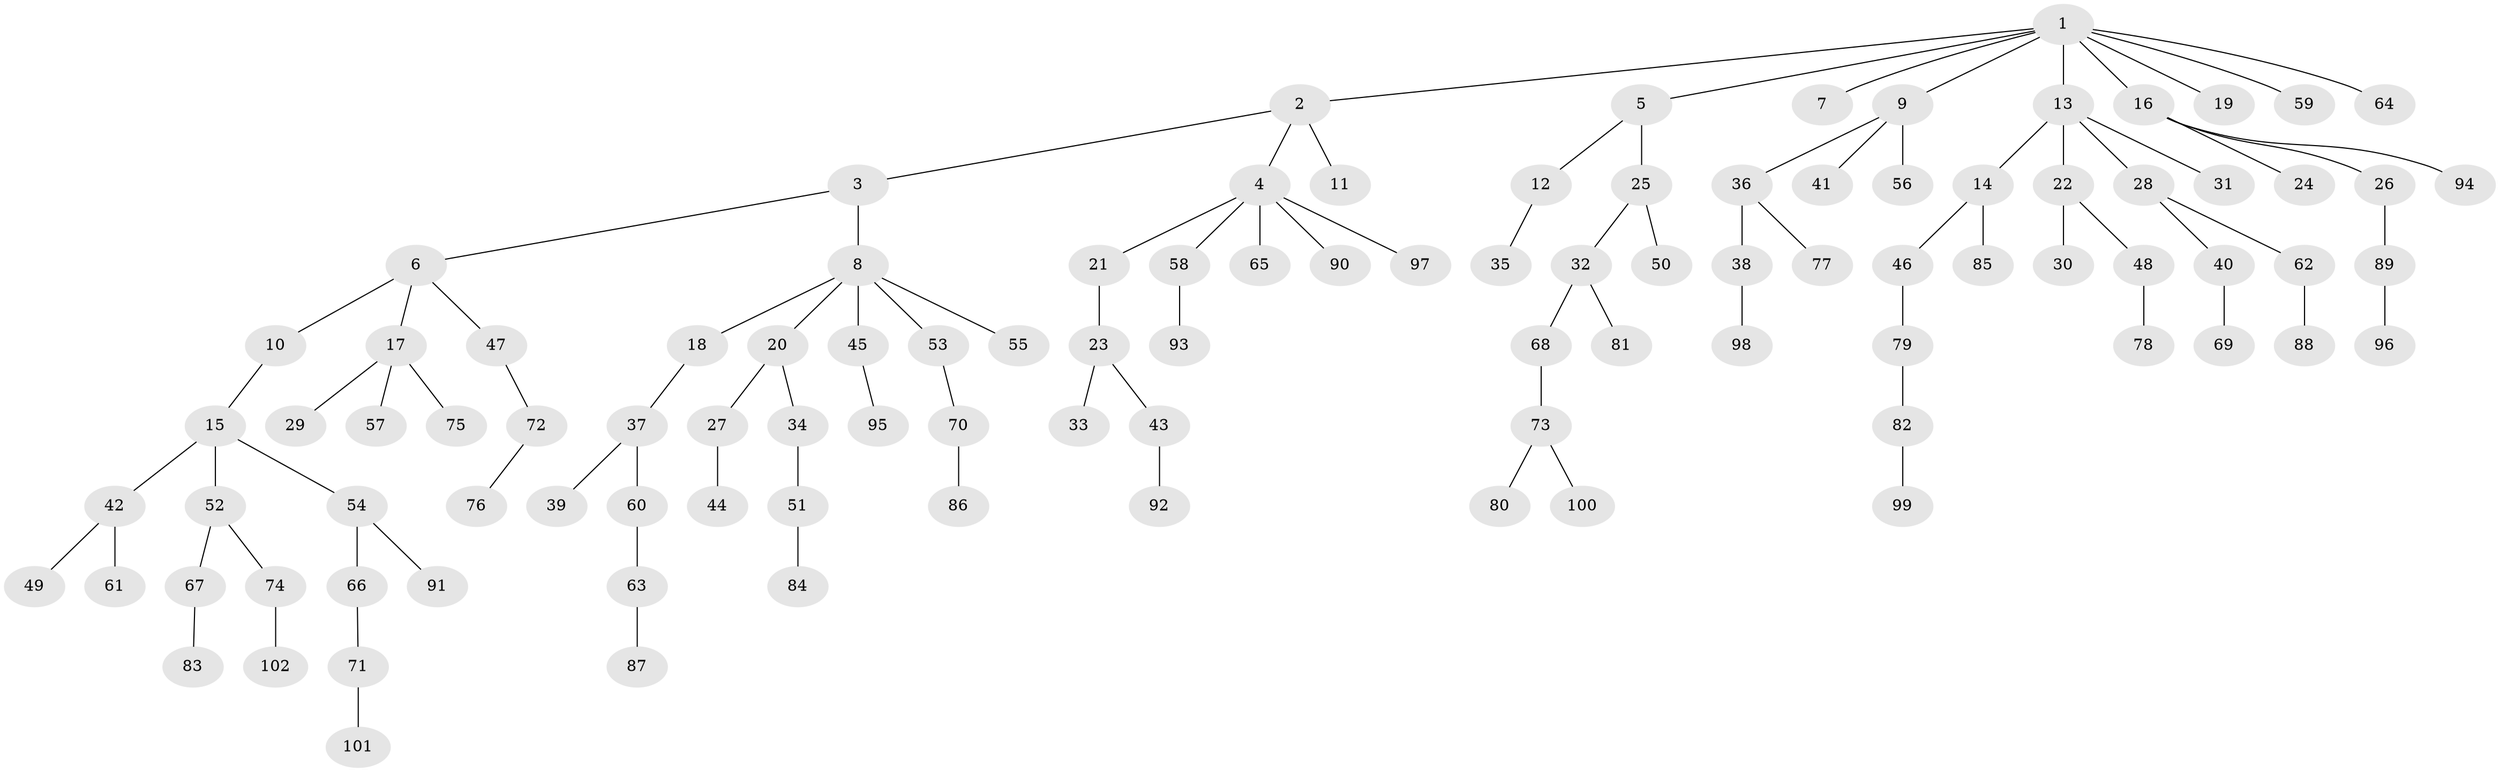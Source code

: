 // coarse degree distribution, {12: 0.015151515151515152, 5: 0.015151515151515152, 6: 0.030303030303030304, 3: 0.13636363636363635, 4: 0.06060606060606061, 1: 0.6060606060606061, 2: 0.13636363636363635}
// Generated by graph-tools (version 1.1) at 2025/24/03/03/25 07:24:06]
// undirected, 102 vertices, 101 edges
graph export_dot {
graph [start="1"]
  node [color=gray90,style=filled];
  1;
  2;
  3;
  4;
  5;
  6;
  7;
  8;
  9;
  10;
  11;
  12;
  13;
  14;
  15;
  16;
  17;
  18;
  19;
  20;
  21;
  22;
  23;
  24;
  25;
  26;
  27;
  28;
  29;
  30;
  31;
  32;
  33;
  34;
  35;
  36;
  37;
  38;
  39;
  40;
  41;
  42;
  43;
  44;
  45;
  46;
  47;
  48;
  49;
  50;
  51;
  52;
  53;
  54;
  55;
  56;
  57;
  58;
  59;
  60;
  61;
  62;
  63;
  64;
  65;
  66;
  67;
  68;
  69;
  70;
  71;
  72;
  73;
  74;
  75;
  76;
  77;
  78;
  79;
  80;
  81;
  82;
  83;
  84;
  85;
  86;
  87;
  88;
  89;
  90;
  91;
  92;
  93;
  94;
  95;
  96;
  97;
  98;
  99;
  100;
  101;
  102;
  1 -- 2;
  1 -- 5;
  1 -- 7;
  1 -- 9;
  1 -- 13;
  1 -- 16;
  1 -- 19;
  1 -- 59;
  1 -- 64;
  2 -- 3;
  2 -- 4;
  2 -- 11;
  3 -- 6;
  3 -- 8;
  4 -- 21;
  4 -- 58;
  4 -- 65;
  4 -- 90;
  4 -- 97;
  5 -- 12;
  5 -- 25;
  6 -- 10;
  6 -- 17;
  6 -- 47;
  8 -- 18;
  8 -- 20;
  8 -- 45;
  8 -- 53;
  8 -- 55;
  9 -- 36;
  9 -- 41;
  9 -- 56;
  10 -- 15;
  12 -- 35;
  13 -- 14;
  13 -- 22;
  13 -- 28;
  13 -- 31;
  14 -- 46;
  14 -- 85;
  15 -- 42;
  15 -- 52;
  15 -- 54;
  16 -- 24;
  16 -- 26;
  16 -- 94;
  17 -- 29;
  17 -- 57;
  17 -- 75;
  18 -- 37;
  20 -- 27;
  20 -- 34;
  21 -- 23;
  22 -- 30;
  22 -- 48;
  23 -- 33;
  23 -- 43;
  25 -- 32;
  25 -- 50;
  26 -- 89;
  27 -- 44;
  28 -- 40;
  28 -- 62;
  32 -- 68;
  32 -- 81;
  34 -- 51;
  36 -- 38;
  36 -- 77;
  37 -- 39;
  37 -- 60;
  38 -- 98;
  40 -- 69;
  42 -- 49;
  42 -- 61;
  43 -- 92;
  45 -- 95;
  46 -- 79;
  47 -- 72;
  48 -- 78;
  51 -- 84;
  52 -- 67;
  52 -- 74;
  53 -- 70;
  54 -- 66;
  54 -- 91;
  58 -- 93;
  60 -- 63;
  62 -- 88;
  63 -- 87;
  66 -- 71;
  67 -- 83;
  68 -- 73;
  70 -- 86;
  71 -- 101;
  72 -- 76;
  73 -- 80;
  73 -- 100;
  74 -- 102;
  79 -- 82;
  82 -- 99;
  89 -- 96;
}
